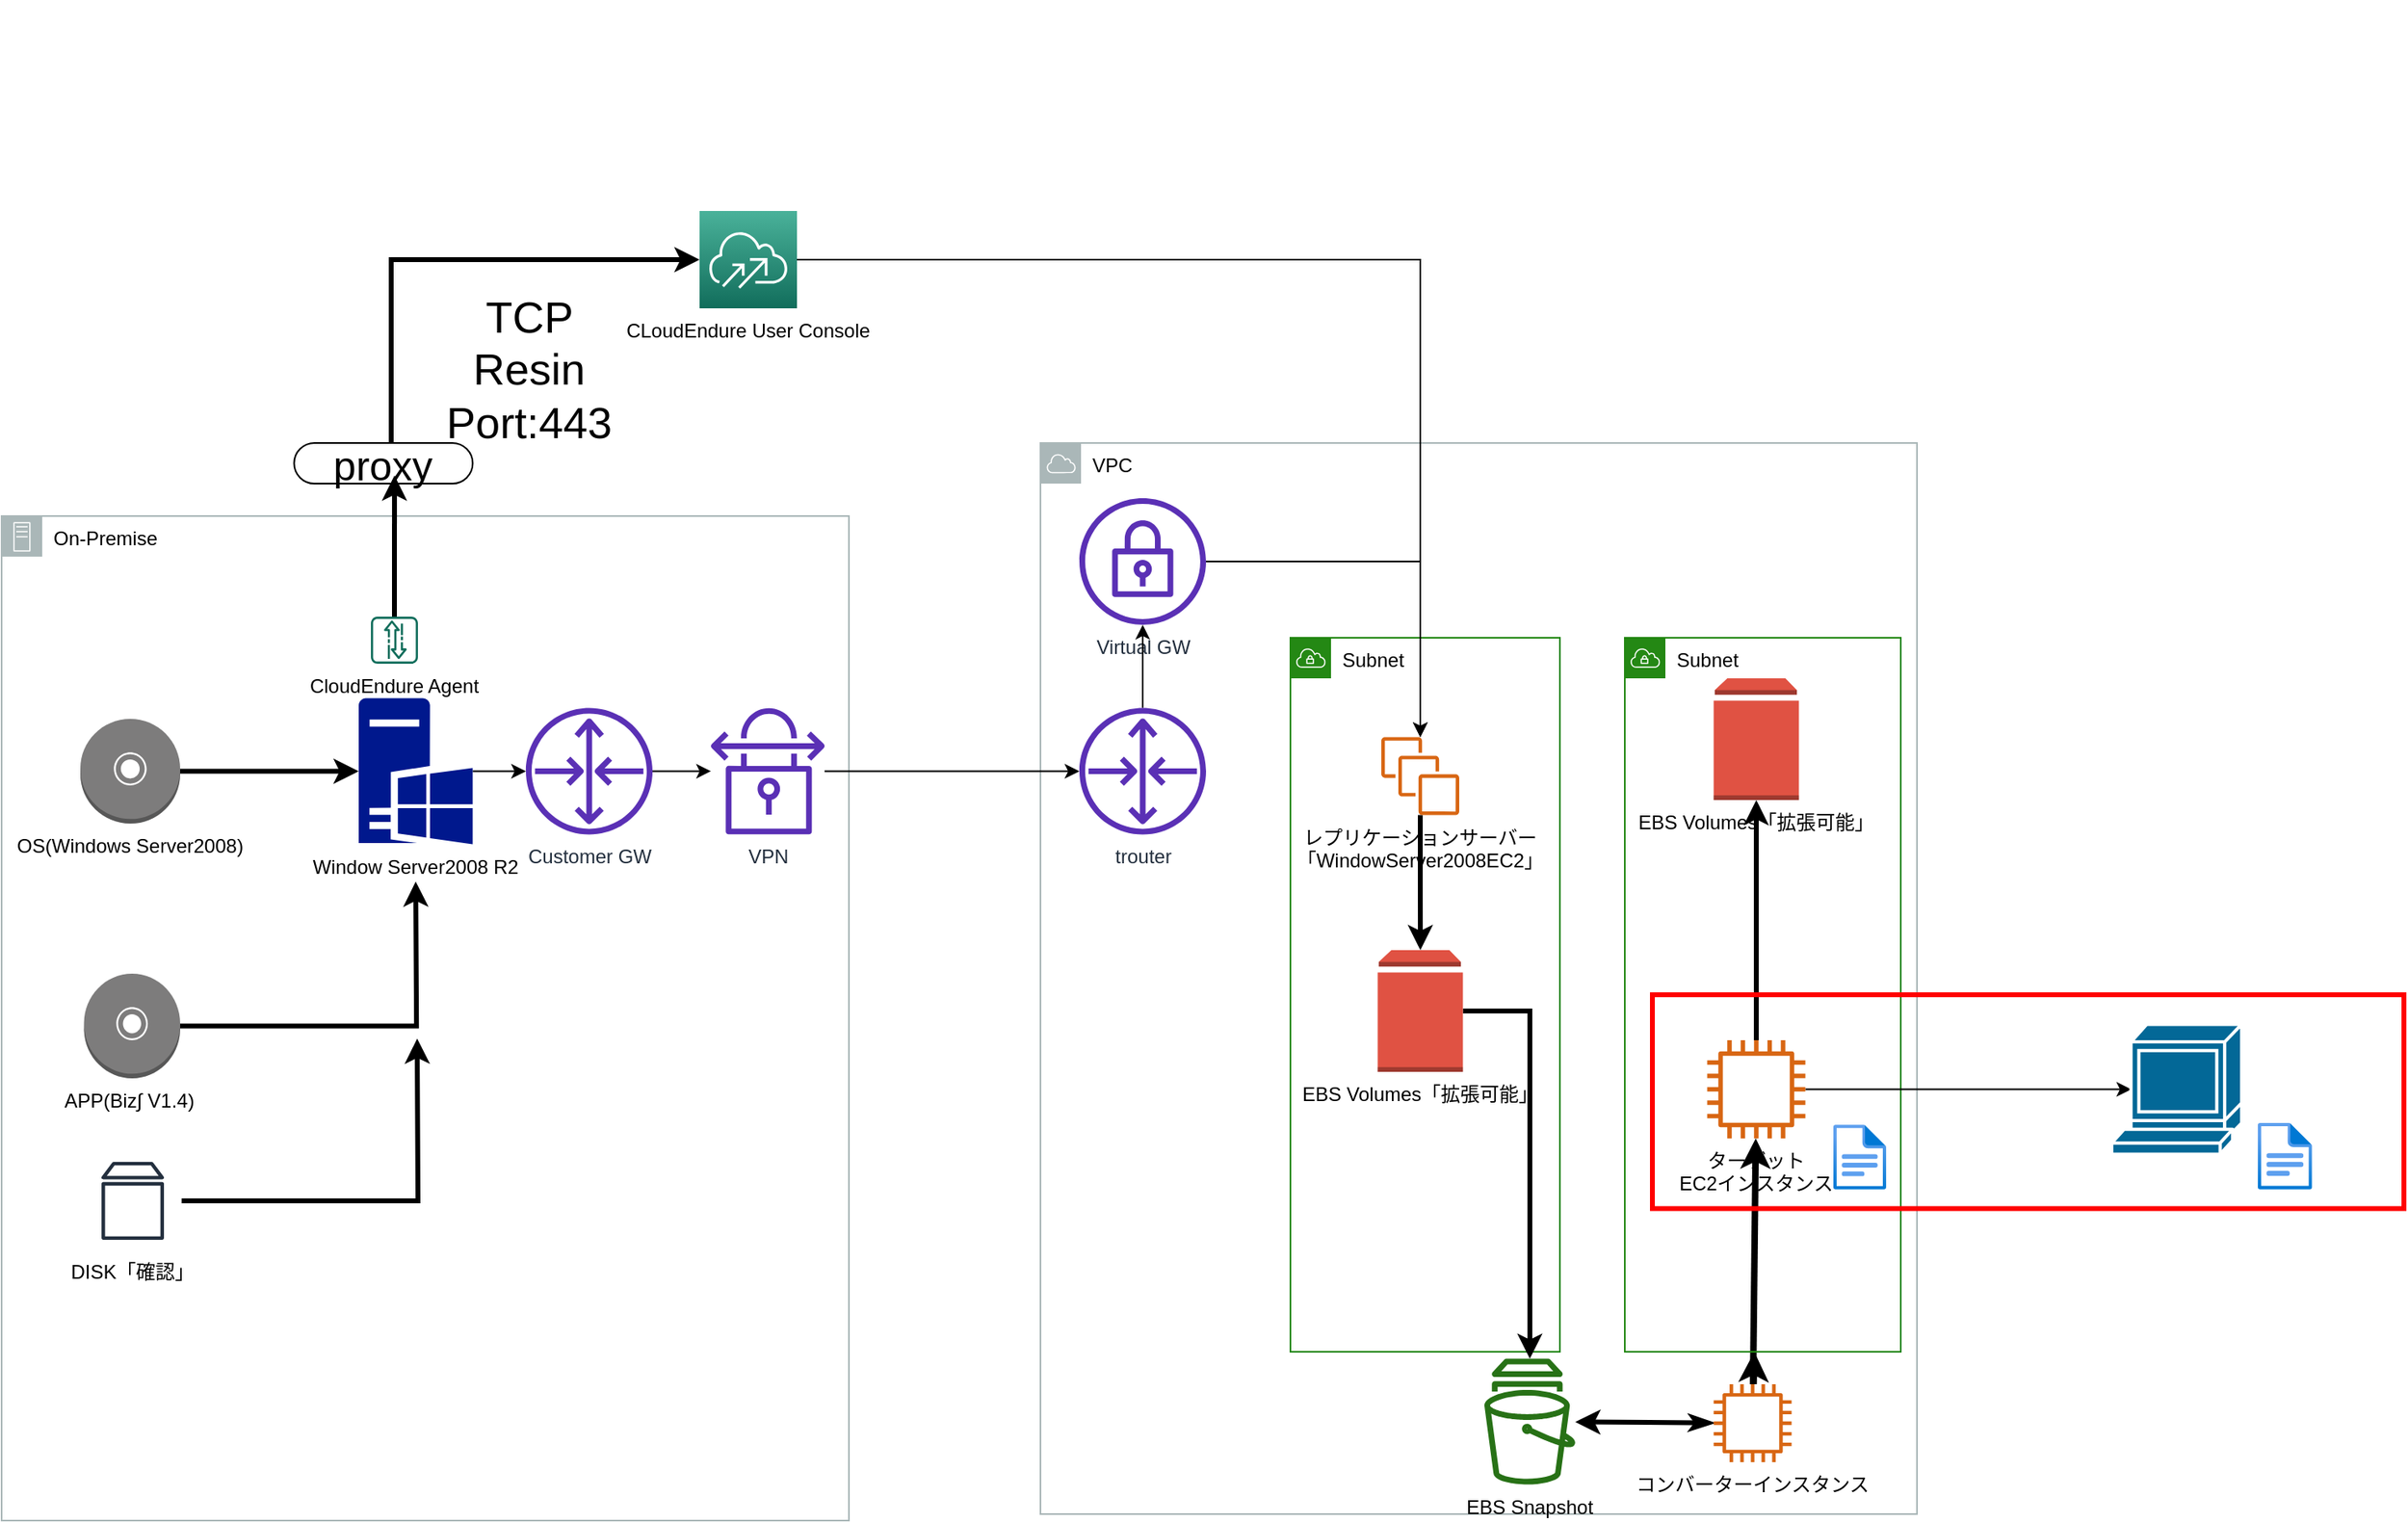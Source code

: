<mxfile version="13.7.8" type="github"><diagram id="J0rS1CG9b66e2CXcdtdA" name="ページ1"><mxGraphModel dx="1303" dy="830" grid="0" gridSize="10" guides="1" tooltips="1" connect="1" arrows="1" fold="1" page="0" pageScale="1" pageWidth="827" pageHeight="1169" math="0" shadow="0"><root><mxCell id="0"/><mxCell id="1" parent="0"/><mxCell id="TE_YU-HxUjHxWzdKz-V2-224" value="On-Premise" style="outlineConnect=0;gradientColor=none;whiteSpace=wrap;fontSize=12;fontStyle=0;shape=mxgraph.aws4.group;grIcon=mxgraph.aws4.group_on_premise;strokeColor=#AAB7B8;fillColor=none;verticalAlign=top;align=left;spacingLeft=30;dashed=0;labelBackgroundColor=none;labelBorderColor=none;" parent="1" vertex="1"><mxGeometry x="237" y="1023" width="522" height="619" as="geometry"/></mxCell><mxCell id="TE_YU-HxUjHxWzdKz-V2-225" value="&lt;h1 style=&quot;font-size: 27px&quot;&gt;&lt;br&gt;&lt;/h1&gt;" style="text;html=1;align=center;verticalAlign=middle;resizable=0;points=[];autosize=1;fontSize=27;labelBorderColor=none;" parent="1" vertex="1"><mxGeometry x="735.5" y="705" width="20" height="70" as="geometry"/></mxCell><mxCell id="tOxwCl9TtfmJZgOf5srR-11" style="edgeStyle=orthogonalEdgeStyle;rounded=0;orthogonalLoop=1;jettySize=auto;html=1;" edge="1" parent="1" source="TE_YU-HxUjHxWzdKz-V2-227" target="tOxwCl9TtfmJZgOf5srR-5"><mxGeometry relative="1" as="geometry"/></mxCell><mxCell id="TE_YU-HxUjHxWzdKz-V2-227" value="Window Server2008 R2&#10;" style="aspect=fixed;pointerEvents=1;shadow=0;dashed=0;strokeColor=none;labelPosition=center;verticalLabelPosition=bottom;verticalAlign=top;align=center;fillColor=#00188D;shape=mxgraph.mscae.enterprise.windows_server;labelBackgroundColor=none;labelBorderColor=none;" parent="1" vertex="1"><mxGeometry x="457" y="1135.25" width="70.2" height="90" as="geometry"/></mxCell><mxCell id="TE_YU-HxUjHxWzdKz-V2-228" value="" style="edgeStyle=none;rounded=0;orthogonalLoop=1;jettySize=auto;strokeWidth=3;labelBackgroundColor=none;labelBorderColor=none;" parent="1" source="TE_YU-HxUjHxWzdKz-V2-229" target="TE_YU-HxUjHxWzdKz-V2-227" edge="1"><mxGeometry relative="1" as="geometry"/></mxCell><mxCell id="TE_YU-HxUjHxWzdKz-V2-229" value="OS(Windows Server2008)" style="outlineConnect=0;dashed=0;verticalLabelPosition=bottom;verticalAlign=top;align=center;shape=mxgraph.aws3.disk;fillColor=#7D7C7C;gradientColor=none;labelBackgroundColor=none;labelBorderColor=none;" parent="1" vertex="1"><mxGeometry x="285.5" y="1148" width="61.5" height="64.5" as="geometry"/></mxCell><mxCell id="TE_YU-HxUjHxWzdKz-V2-230" value="" style="edgeStyle=orthogonalEdgeStyle;rounded=0;orthogonalLoop=1;jettySize=auto;strokeWidth=3;exitX=1;exitY=0.5;exitDx=0;exitDy=0;exitPerimeter=0;labelBackgroundColor=none;labelBorderColor=none;" parent="1" source="TE_YU-HxUjHxWzdKz-V2-231" edge="1"><mxGeometry relative="1" as="geometry"><mxPoint x="358.5" y="1340.3" as="sourcePoint"/><mxPoint x="492.1" y="1248.25" as="targetPoint"/></mxGeometry></mxCell><mxCell id="TE_YU-HxUjHxWzdKz-V2-231" value="APP(Biz∫ V1.4) " style="outlineConnect=0;dashed=0;verticalLabelPosition=bottom;verticalAlign=top;align=center;shape=mxgraph.aws3.disk;fillColor=#7D7C7C;gradientColor=none;labelBackgroundColor=none;labelBorderColor=none;" parent="1" vertex="1"><mxGeometry x="287.75" y="1305" width="59.25" height="64.5" as="geometry"/></mxCell><mxCell id="TE_YU-HxUjHxWzdKz-V2-232" value="" style="edgeStyle=orthogonalEdgeStyle;rounded=0;orthogonalLoop=1;jettySize=auto;strokeWidth=3;labelBackgroundColor=none;labelBorderColor=none;" parent="1" source="TE_YU-HxUjHxWzdKz-V2-233" edge="1"><mxGeometry relative="1" as="geometry"><mxPoint x="493" y="1345" as="targetPoint"/><mxPoint x="343.75" y="1445" as="sourcePoint"/></mxGeometry></mxCell><mxCell id="TE_YU-HxUjHxWzdKz-V2-233" value="DISK「確認」" style="outlineConnect=0;gradientColor=none;strokeColor=#232F3E;fillColor=#ffffff;dashed=0;verticalLabelPosition=bottom;verticalAlign=top;align=center;fontSize=12;fontStyle=0;aspect=fixed;shape=mxgraph.aws4.resourceIcon;resIcon=mxgraph.aws4.volume;labelBackgroundColor=none;labelBorderColor=none;" parent="1" vertex="1"><mxGeometry x="287.75" y="1415" width="60" height="60" as="geometry"/></mxCell><mxCell id="TE_YU-HxUjHxWzdKz-V2-234" value="VPC" style="outlineConnect=0;gradientColor=none;whiteSpace=wrap;fontSize=12;fontStyle=0;shape=mxgraph.aws4.group;grIcon=mxgraph.aws4.group_aws_cloud;strokeColor=#AAB7B8;fillColor=none;verticalAlign=top;align=left;spacingLeft=30;dashed=0;labelBackgroundColor=none;labelBorderColor=none;" parent="1" vertex="1"><mxGeometry x="877" y="978" width="540" height="660" as="geometry"/></mxCell><mxCell id="TE_YU-HxUjHxWzdKz-V2-235" value="Subnet" style="points=[[0,0],[0.25,0],[0.5,0],[0.75,0],[1,0],[1,0.25],[1,0.5],[1,0.75],[1,1],[0.75,1],[0.5,1],[0.25,1],[0,1],[0,0.75],[0,0.5],[0,0.25]];outlineConnect=0;gradientColor=none;whiteSpace=wrap;fontSize=12;fontStyle=0;shape=mxgraph.aws4.group;grIcon=mxgraph.aws4.group_vpc;strokeColor=#248814;fillColor=none;verticalAlign=top;align=left;spacingLeft=30;dashed=0;labelBackgroundColor=none;labelBorderColor=none;" parent="1" vertex="1"><mxGeometry x="1031" y="1098" width="166" height="440" as="geometry"/></mxCell><mxCell id="TE_YU-HxUjHxWzdKz-V2-236" value="" style="edgeStyle=orthogonalEdgeStyle;rounded=0;orthogonalLoop=1;jettySize=auto;strokeWidth=3;labelBackgroundColor=none;labelBorderColor=none;" parent="1" source="TE_YU-HxUjHxWzdKz-V2-238" target="TE_YU-HxUjHxWzdKz-V2-240" edge="1"><mxGeometry relative="1" as="geometry"/></mxCell><mxCell id="TE_YU-HxUjHxWzdKz-V2-238" value="レプリケーションサーバー&#10;「WindowServer2008EC2」" style="outlineConnect=0;gradientColor=none;fillColor=#D86613;strokeColor=none;dashed=0;verticalLabelPosition=bottom;verticalAlign=top;align=center;fontSize=12;fontStyle=0;aspect=fixed;pointerEvents=1;shape=mxgraph.aws4.instances;labelBackgroundColor=none;labelBorderColor=none;" parent="1" vertex="1"><mxGeometry x="1087" y="1159.25" width="48" height="48" as="geometry"/></mxCell><mxCell id="TE_YU-HxUjHxWzdKz-V2-239" value="" style="edgeStyle=orthogonalEdgeStyle;rounded=0;orthogonalLoop=1;jettySize=auto;strokeWidth=3;labelBackgroundColor=none;labelBorderColor=none;" parent="1" source="TE_YU-HxUjHxWzdKz-V2-240" target="TE_YU-HxUjHxWzdKz-V2-245" edge="1"><mxGeometry relative="1" as="geometry"/></mxCell><mxCell id="TE_YU-HxUjHxWzdKz-V2-240" value="EBS Volumes「拡張可能」" style="outlineConnect=0;dashed=0;verticalLabelPosition=bottom;verticalAlign=top;align=center;shape=mxgraph.aws3.volume;fillColor=#E05243;gradientColor=none;labelBackgroundColor=none;labelBorderColor=none;" parent="1" vertex="1"><mxGeometry x="1084.75" y="1290.5" width="52.5" height="75" as="geometry"/></mxCell><mxCell id="TE_YU-HxUjHxWzdKz-V2-241" value="" style="rounded=0;orthogonalLoop=1;jettySize=auto;strokeWidth=3;startArrow=classicThin;startFill=1;labelBackgroundColor=none;labelBorderColor=none;" parent="1" source="TE_YU-HxUjHxWzdKz-V2-244" target="TE_YU-HxUjHxWzdKz-V2-245" edge="1"><mxGeometry relative="1" as="geometry"/></mxCell><mxCell id="TE_YU-HxUjHxWzdKz-V2-242" value="" style="rounded=0;orthogonalLoop=1;jettySize=auto;strokeWidth=4;labelBackgroundColor=none;labelBorderColor=none;" parent="1" source="TE_YU-HxUjHxWzdKz-V2-244" target="TE_YU-HxUjHxWzdKz-V2-248" edge="1"><mxGeometry relative="1" as="geometry"/></mxCell><mxCell id="TE_YU-HxUjHxWzdKz-V2-243" value="" style="edgeStyle=none;rounded=0;orthogonalLoop=1;jettySize=auto;html=1;labelBackgroundColor=none;strokeWidth=4;fontSize=25;fontColor=#000000;" parent="1" source="TE_YU-HxUjHxWzdKz-V2-244" target="TE_YU-HxUjHxWzdKz-V2-246" edge="1"><mxGeometry relative="1" as="geometry"/></mxCell><mxCell id="TE_YU-HxUjHxWzdKz-V2-244" value="コンバーターインスタンス" style="outlineConnect=0;gradientColor=none;fillColor=#D86613;strokeColor=none;dashed=0;verticalLabelPosition=bottom;verticalAlign=top;align=center;fontSize=12;fontStyle=0;aspect=fixed;pointerEvents=1;shape=mxgraph.aws4.instance2;labelBackgroundColor=none;labelBorderColor=none;" parent="1" vertex="1"><mxGeometry x="1291.75" y="1558" width="48" height="48" as="geometry"/></mxCell><mxCell id="TE_YU-HxUjHxWzdKz-V2-245" value="EBS Snapshot" style="outlineConnect=0;gradientColor=none;fillColor=#277116;strokeColor=none;dashed=0;verticalLabelPosition=bottom;verticalAlign=top;align=center;fontSize=12;fontStyle=0;aspect=fixed;pointerEvents=1;shape=mxgraph.aws4.snapshot;labelBackgroundColor=none;labelBorderColor=none;" parent="1" vertex="1"><mxGeometry x="1150.5" y="1542" width="56" height="78" as="geometry"/></mxCell><mxCell id="TE_YU-HxUjHxWzdKz-V2-246" value="Subnet" style="points=[[0,0],[0.25,0],[0.5,0],[0.75,0],[1,0],[1,0.25],[1,0.5],[1,0.75],[1,1],[0.75,1],[0.5,1],[0.25,1],[0,1],[0,0.75],[0,0.5],[0,0.25]];outlineConnect=0;gradientColor=none;whiteSpace=wrap;fontSize=12;fontStyle=0;shape=mxgraph.aws4.group;grIcon=mxgraph.aws4.group_vpc;strokeColor=#248814;fillColor=none;verticalAlign=top;align=left;spacingLeft=30;dashed=0;labelBackgroundColor=none;labelBorderColor=none;" parent="1" vertex="1"><mxGeometry x="1237" y="1098" width="170" height="440" as="geometry"/></mxCell><mxCell id="TE_YU-HxUjHxWzdKz-V2-247" value="" style="edgeStyle=none;rounded=0;orthogonalLoop=1;jettySize=auto;startArrow=none;startFill=0;strokeWidth=3;labelBackgroundColor=none;labelBorderColor=none;" parent="1" source="TE_YU-HxUjHxWzdKz-V2-248" target="TE_YU-HxUjHxWzdKz-V2-249" edge="1"><mxGeometry relative="1" as="geometry"/></mxCell><mxCell id="VCifmYRE5SuP4ua8sXTk-2" style="edgeStyle=orthogonalEdgeStyle;rounded=0;orthogonalLoop=1;jettySize=auto;html=1;entryX=0.15;entryY=0.5;entryDx=0;entryDy=0;entryPerimeter=0;" parent="1" source="TE_YU-HxUjHxWzdKz-V2-248" target="VCifmYRE5SuP4ua8sXTk-3" edge="1"><mxGeometry relative="1" as="geometry"><mxPoint x="1507" y="1376.333" as="targetPoint"/></mxGeometry></mxCell><mxCell id="TE_YU-HxUjHxWzdKz-V2-248" value="ターゲット&#10;EC2インスタンス" style="outlineConnect=0;gradientColor=none;fillColor=#D86613;strokeColor=none;dashed=0;verticalLabelPosition=bottom;verticalAlign=top;align=center;fontSize=12;fontStyle=0;aspect=fixed;pointerEvents=1;shape=mxgraph.aws4.instance2;labelBackgroundColor=none;labelBorderColor=none;" parent="1" vertex="1"><mxGeometry x="1287.75" y="1346" width="60.5" height="60.5" as="geometry"/></mxCell><mxCell id="TE_YU-HxUjHxWzdKz-V2-249" value="EBS Volumes「拡張可能」" style="outlineConnect=0;dashed=0;verticalLabelPosition=bottom;verticalAlign=top;align=center;shape=mxgraph.aws3.volume;fillColor=#E05243;gradientColor=none;labelBackgroundColor=none;labelBorderColor=none;" parent="1" vertex="1"><mxGeometry x="1291.75" y="1123" width="52.5" height="75" as="geometry"/></mxCell><mxCell id="tOxwCl9TtfmJZgOf5srR-10" style="edgeStyle=orthogonalEdgeStyle;rounded=0;orthogonalLoop=1;jettySize=auto;html=1;" edge="1" parent="1" source="TE_YU-HxUjHxWzdKz-V2-252" target="TE_YU-HxUjHxWzdKz-V2-238"><mxGeometry relative="1" as="geometry"/></mxCell><mxCell id="TE_YU-HxUjHxWzdKz-V2-252" value="CLoudEndure User Console" style="outlineConnect=0;gradientColor=#4AB29A;gradientDirection=north;fillColor=#116D5B;strokeColor=#ffffff;dashed=0;verticalLabelPosition=bottom;verticalAlign=top;align=center;fontSize=12;fontStyle=0;aspect=fixed;shape=mxgraph.aws4.resourceIcon;resIcon=mxgraph.aws4.cloudendure_migration;labelBackgroundColor=none;labelBorderColor=none;" parent="1" vertex="1"><mxGeometry x="667" y="835" width="60" height="60" as="geometry"/></mxCell><mxCell id="TE_YU-HxUjHxWzdKz-V2-253" value="" style="edgeStyle=elbowEdgeStyle;rounded=0;orthogonalLoop=1;jettySize=auto;startArrow=none;startFill=0;strokeColor=#000000;strokeWidth=3;fontSize=27;labelBackgroundColor=none;labelBorderColor=none;" parent="1" source="TE_YU-HxUjHxWzdKz-V2-254" target="TE_YU-HxUjHxWzdKz-V2-252" edge="1"><mxGeometry relative="1" as="geometry"><mxPoint x="472" y="865" as="targetPoint"/><Array as="points"><mxPoint x="477" y="965"/><mxPoint x="467" y="1015"/></Array></mxGeometry></mxCell><mxCell id="TE_YU-HxUjHxWzdKz-V2-254" value="proxy" style="rounded=1;whiteSpace=wrap;fontSize=25;labelBackgroundColor=none;labelBorderColor=none;arcSize=50;" parent="1" vertex="1"><mxGeometry x="417.2" y="978" width="110" height="25" as="geometry"/></mxCell><mxCell id="TE_YU-HxUjHxWzdKz-V2-255" value="" style="edgeStyle=none;rounded=0;orthogonalLoop=1;jettySize=auto;entryX=0.562;entryY=0.8;entryDx=0;entryDy=0;entryPerimeter=0;startArrow=none;startFill=0;strokeColor=#000000;strokeWidth=3;fontSize=27;labelBackgroundColor=none;labelBorderColor=none;" parent="1" source="TE_YU-HxUjHxWzdKz-V2-256" target="TE_YU-HxUjHxWzdKz-V2-254" edge="1"><mxGeometry relative="1" as="geometry"/></mxCell><mxCell id="TE_YU-HxUjHxWzdKz-V2-256" value="CloudEndure Agent" style="outlineConnect=0;gradientColor=none;fillColor=#116D5B;strokeColor=none;dashed=0;verticalLabelPosition=bottom;verticalAlign=top;align=center;fontSize=12;fontStyle=0;aspect=fixed;shape=mxgraph.aws4.agent2;direction=south;labelBackgroundColor=none;labelBorderColor=none;" parent="1" vertex="1"><mxGeometry x="464.5" y="1085" width="29" height="29" as="geometry"/></mxCell><mxCell id="TE_YU-HxUjHxWzdKz-V2-257" value="TCP　Resin Port:443" style="text;strokeColor=none;fillColor=none;align=center;verticalAlign=middle;whiteSpace=wrap;rounded=0;fontSize=27;labelBackgroundColor=none;labelBorderColor=none;" parent="1" vertex="1"><mxGeometry x="507" y="909" width="110" height="47" as="geometry"/></mxCell><mxCell id="VCifmYRE5SuP4ua8sXTk-3" value="" style="shape=mxgraph.cisco.computers_and_peripherals.terminal;html=1;pointerEvents=1;dashed=0;fillColor=#036897;strokeColor=#ffffff;strokeWidth=2;verticalLabelPosition=bottom;verticalAlign=top;align=center;outlineConnect=0;" parent="1" vertex="1"><mxGeometry x="1537" y="1336.25" width="80" height="80" as="geometry"/></mxCell><mxCell id="VCifmYRE5SuP4ua8sXTk-4" value="" style="aspect=fixed;html=1;points=[];align=center;image;fontSize=12;image=img/lib/azure2/general/File.svg;" parent="1" vertex="1"><mxGeometry x="1365.5" y="1398" width="32.46" height="40" as="geometry"/></mxCell><mxCell id="VCifmYRE5SuP4ua8sXTk-5" value="" style="aspect=fixed;html=1;points=[];align=center;image;fontSize=12;image=img/lib/azure2/general/File.svg;" parent="1" vertex="1"><mxGeometry x="1627" y="1396.86" width="33.39" height="41.14" as="geometry"/></mxCell><mxCell id="VCifmYRE5SuP4ua8sXTk-6" value="" style="rounded=0;whiteSpace=wrap;html=1;strokeColor=#FF0000;strokeWidth=3;fillColor=none;" parent="1" vertex="1"><mxGeometry x="1254" y="1318" width="463" height="131.75" as="geometry"/></mxCell><mxCell id="tOxwCl9TtfmJZgOf5srR-9" style="edgeStyle=orthogonalEdgeStyle;rounded=0;orthogonalLoop=1;jettySize=auto;html=1;" edge="1" parent="1" source="tOxwCl9TtfmJZgOf5srR-1" target="TE_YU-HxUjHxWzdKz-V2-238"><mxGeometry relative="1" as="geometry"/></mxCell><mxCell id="tOxwCl9TtfmJZgOf5srR-1" value="Virtual GW" style="outlineConnect=0;fontColor=#232F3E;gradientColor=none;fillColor=#5A30B5;strokeColor=none;dashed=0;verticalLabelPosition=bottom;verticalAlign=top;align=center;html=1;fontSize=12;fontStyle=0;aspect=fixed;pointerEvents=1;shape=mxgraph.aws4.vpn_gateway;" vertex="1" parent="1"><mxGeometry x="901" y="1012" width="78" height="78" as="geometry"/></mxCell><mxCell id="tOxwCl9TtfmJZgOf5srR-8" style="edgeStyle=orthogonalEdgeStyle;rounded=0;orthogonalLoop=1;jettySize=auto;html=1;" edge="1" parent="1" source="tOxwCl9TtfmJZgOf5srR-2" target="tOxwCl9TtfmJZgOf5srR-1"><mxGeometry relative="1" as="geometry"/></mxCell><mxCell id="tOxwCl9TtfmJZgOf5srR-2" value="trouter" style="outlineConnect=0;fontColor=#232F3E;gradientColor=none;fillColor=#5A30B5;strokeColor=none;dashed=0;verticalLabelPosition=bottom;verticalAlign=top;align=center;html=1;fontSize=12;fontStyle=0;aspect=fixed;pointerEvents=1;shape=mxgraph.aws4.router;" vertex="1" parent="1"><mxGeometry x="901" y="1141.25" width="78" height="78" as="geometry"/></mxCell><mxCell id="tOxwCl9TtfmJZgOf5srR-7" style="edgeStyle=orthogonalEdgeStyle;rounded=0;orthogonalLoop=1;jettySize=auto;html=1;" edge="1" parent="1" source="tOxwCl9TtfmJZgOf5srR-4" target="tOxwCl9TtfmJZgOf5srR-2"><mxGeometry relative="1" as="geometry"/></mxCell><mxCell id="tOxwCl9TtfmJZgOf5srR-4" value="VPN" style="outlineConnect=0;fontColor=#232F3E;gradientColor=none;fillColor=#5A30B5;strokeColor=none;dashed=0;verticalLabelPosition=bottom;verticalAlign=top;align=center;html=1;fontSize=12;fontStyle=0;aspect=fixed;pointerEvents=1;shape=mxgraph.aws4.vpn_connection;" vertex="1" parent="1"><mxGeometry x="674" y="1141.25" width="70" height="78" as="geometry"/></mxCell><mxCell id="tOxwCl9TtfmJZgOf5srR-6" style="edgeStyle=orthogonalEdgeStyle;rounded=0;orthogonalLoop=1;jettySize=auto;html=1;" edge="1" parent="1" source="tOxwCl9TtfmJZgOf5srR-5" target="tOxwCl9TtfmJZgOf5srR-4"><mxGeometry relative="1" as="geometry"/></mxCell><mxCell id="tOxwCl9TtfmJZgOf5srR-5" value="Customer GW" style="outlineConnect=0;fontColor=#232F3E;gradientColor=none;fillColor=#5A30B5;strokeColor=none;dashed=0;verticalLabelPosition=bottom;verticalAlign=top;align=center;html=1;fontSize=12;fontStyle=0;aspect=fixed;pointerEvents=1;shape=mxgraph.aws4.router;" vertex="1" parent="1"><mxGeometry x="560" y="1141.25" width="78" height="78" as="geometry"/></mxCell></root></mxGraphModel></diagram></mxfile>